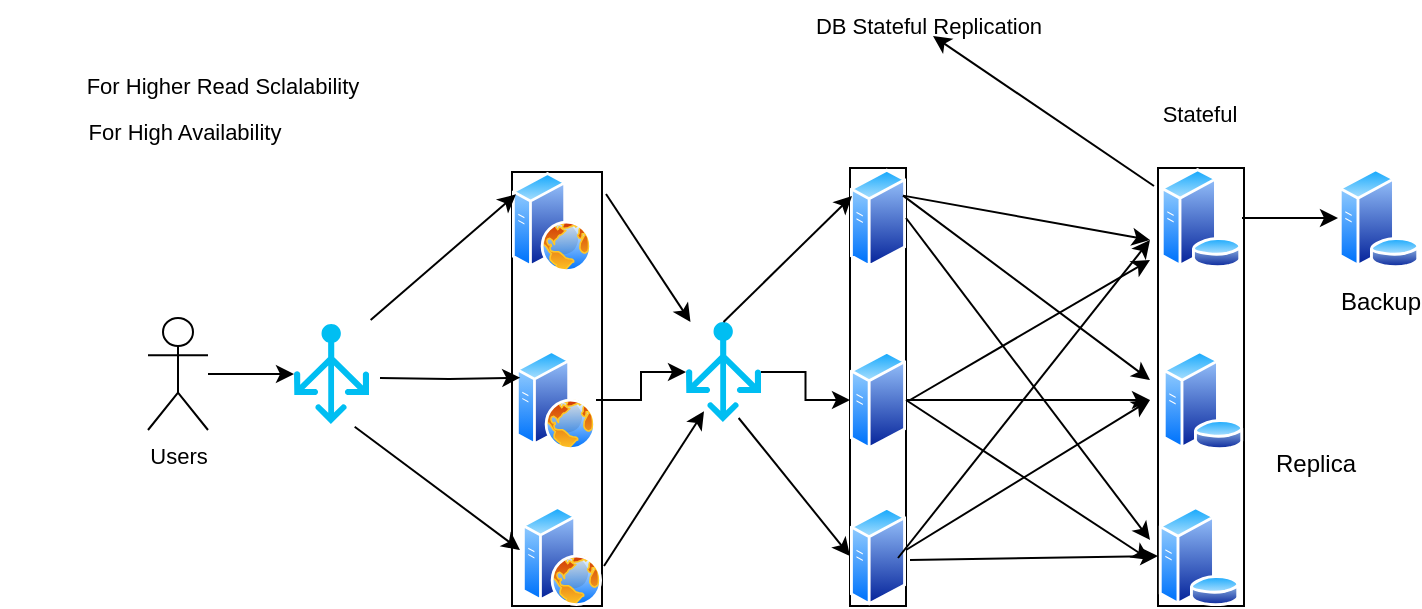 <mxfile version="22.1.7" type="github">
  <diagram name="Page-1" id="raTbgkiV0eQXkXkvPbVg">
    <mxGraphModel dx="794" dy="456" grid="1" gridSize="10" guides="1" tooltips="1" connect="1" arrows="1" fold="1" page="1" pageScale="1" pageWidth="850" pageHeight="1100" math="0" shadow="0">
      <root>
        <mxCell id="0" />
        <mxCell id="1" parent="0" />
        <mxCell id="IMtHa_fX0zPymu5l_sIF-1" value="" style="group;strokeColor=default;" vertex="1" connectable="0" parent="1">
          <mxGeometry x="311" y="246" width="45" height="217" as="geometry" />
        </mxCell>
        <mxCell id="IMtHa_fX0zPymu5l_sIF-2" value="" style="image;aspect=fixed;perimeter=ellipsePerimeter;html=1;align=center;shadow=0;dashed=0;spacingTop=3;image=img/lib/active_directory/web_server.svg;strokeColor=default;" vertex="1" parent="IMtHa_fX0zPymu5l_sIF-1">
          <mxGeometry x="2" y="89" width="40" height="50" as="geometry" />
        </mxCell>
        <mxCell id="IMtHa_fX0zPymu5l_sIF-3" value="" style="image;aspect=fixed;perimeter=ellipsePerimeter;html=1;align=center;shadow=0;dashed=0;spacingTop=3;image=img/lib/active_directory/web_server.svg;strokeColor=default;" vertex="1" parent="IMtHa_fX0zPymu5l_sIF-1">
          <mxGeometry width="40" height="50" as="geometry" />
        </mxCell>
        <mxCell id="IMtHa_fX0zPymu5l_sIF-4" value="" style="image;aspect=fixed;perimeter=ellipsePerimeter;html=1;align=center;shadow=0;dashed=0;spacingTop=3;image=img/lib/active_directory/web_server.svg;strokeColor=default;" vertex="1" parent="IMtHa_fX0zPymu5l_sIF-1">
          <mxGeometry x="5" y="167" width="40" height="50" as="geometry" />
        </mxCell>
        <mxCell id="IMtHa_fX0zPymu5l_sIF-5" value="" style="group;strokeColor=default;" vertex="1" connectable="0" parent="1">
          <mxGeometry x="480" y="244" width="28" height="219" as="geometry" />
        </mxCell>
        <mxCell id="IMtHa_fX0zPymu5l_sIF-6" value="" style="image;aspect=fixed;perimeter=ellipsePerimeter;html=1;align=center;shadow=0;dashed=0;spacingTop=3;image=img/lib/active_directory/generic_server.svg;" vertex="1" parent="IMtHa_fX0zPymu5l_sIF-5">
          <mxGeometry y="91" width="28.0" height="50" as="geometry" />
        </mxCell>
        <mxCell id="IMtHa_fX0zPymu5l_sIF-7" value="" style="image;aspect=fixed;perimeter=ellipsePerimeter;html=1;align=center;shadow=0;dashed=0;spacingTop=3;image=img/lib/active_directory/generic_server.svg;" vertex="1" parent="IMtHa_fX0zPymu5l_sIF-5">
          <mxGeometry y="169" width="28.0" height="50" as="geometry" />
        </mxCell>
        <mxCell id="IMtHa_fX0zPymu5l_sIF-8" value="" style="image;aspect=fixed;perimeter=ellipsePerimeter;html=1;align=center;shadow=0;dashed=0;spacingTop=3;image=img/lib/active_directory/generic_server.svg;" vertex="1" parent="IMtHa_fX0zPymu5l_sIF-5">
          <mxGeometry width="28.0" height="50" as="geometry" />
        </mxCell>
        <mxCell id="IMtHa_fX0zPymu5l_sIF-9" value="" style="group;strokeColor=default;" vertex="1" connectable="0" parent="1">
          <mxGeometry x="634" y="244" width="43" height="219" as="geometry" />
        </mxCell>
        <mxCell id="IMtHa_fX0zPymu5l_sIF-10" value="" style="image;aspect=fixed;perimeter=ellipsePerimeter;html=1;align=center;shadow=0;dashed=0;spacingTop=3;image=img/lib/active_directory/database_server.svg;" vertex="1" parent="IMtHa_fX0zPymu5l_sIF-9">
          <mxGeometry x="2" y="91" width="41" height="50" as="geometry" />
        </mxCell>
        <mxCell id="IMtHa_fX0zPymu5l_sIF-11" value="" style="image;aspect=fixed;perimeter=ellipsePerimeter;html=1;align=center;shadow=0;dashed=0;spacingTop=3;image=img/lib/active_directory/database_server.svg;" vertex="1" parent="IMtHa_fX0zPymu5l_sIF-9">
          <mxGeometry x="1" width="41" height="50" as="geometry" />
        </mxCell>
        <mxCell id="IMtHa_fX0zPymu5l_sIF-12" value="" style="image;aspect=fixed;perimeter=ellipsePerimeter;html=1;align=center;shadow=0;dashed=0;spacingTop=3;image=img/lib/active_directory/database_server.svg;" vertex="1" parent="IMtHa_fX0zPymu5l_sIF-9">
          <mxGeometry y="169" width="41" height="50" as="geometry" />
        </mxCell>
        <mxCell id="IMtHa_fX0zPymu5l_sIF-13" value="DB Stateful Replication" style="text;html=1;strokeColor=none;fillColor=none;align=center;verticalAlign=middle;whiteSpace=wrap;rounded=0;fontSize=11;fontFamily=Helvetica;fontColor=default;" vertex="1" parent="1">
          <mxGeometry x="429" y="160" width="181" height="25" as="geometry" />
        </mxCell>
        <mxCell id="IMtHa_fX0zPymu5l_sIF-14" value="Stateful" style="text;html=1;strokeColor=none;fillColor=none;align=center;verticalAlign=middle;whiteSpace=wrap;rounded=0;fontSize=11;fontFamily=Helvetica;fontColor=default;" vertex="1" parent="1">
          <mxGeometry x="625" y="202" width="60" height="30" as="geometry" />
        </mxCell>
        <mxCell id="IMtHa_fX0zPymu5l_sIF-15" style="edgeStyle=orthogonalEdgeStyle;shape=connector;rounded=0;orthogonalLoop=1;jettySize=auto;html=1;entryX=0;entryY=0.25;entryDx=0;entryDy=0;labelBackgroundColor=default;strokeColor=default;align=center;verticalAlign=middle;fontFamily=Helvetica;fontSize=11;fontColor=default;endArrow=classic;" edge="1" parent="1" target="IMtHa_fX0zPymu5l_sIF-2">
          <mxGeometry relative="1" as="geometry">
            <mxPoint x="245" y="349" as="sourcePoint" />
          </mxGeometry>
        </mxCell>
        <mxCell id="IMtHa_fX0zPymu5l_sIF-16" value="" style="edgeStyle=orthogonalEdgeStyle;shape=connector;rounded=0;orthogonalLoop=1;jettySize=auto;html=1;labelBackgroundColor=default;strokeColor=default;align=center;verticalAlign=middle;fontFamily=Helvetica;fontSize=11;fontColor=default;endArrow=classic;" edge="1" parent="1" source="IMtHa_fX0zPymu5l_sIF-17" target="IMtHa_fX0zPymu5l_sIF-20">
          <mxGeometry relative="1" as="geometry" />
        </mxCell>
        <mxCell id="IMtHa_fX0zPymu5l_sIF-17" value="Users" style="shape=umlActor;verticalLabelPosition=bottom;verticalAlign=top;html=1;outlineConnect=0;fontFamily=Helvetica;fontSize=11;fontColor=default;" vertex="1" parent="1">
          <mxGeometry x="129" y="319" width="30" height="56" as="geometry" />
        </mxCell>
        <mxCell id="IMtHa_fX0zPymu5l_sIF-18" value="" style="endArrow=classic;html=1;rounded=0;labelBackgroundColor=default;strokeColor=default;align=center;verticalAlign=middle;fontFamily=Helvetica;fontSize=11;fontColor=default;shape=connector;entryX=0;entryY=0.25;entryDx=0;entryDy=0;exitX=1.022;exitY=-0.04;exitDx=0;exitDy=0;exitPerimeter=0;" edge="1" parent="1" source="IMtHa_fX0zPymu5l_sIF-20">
          <mxGeometry width="50" height="50" relative="1" as="geometry">
            <mxPoint x="159" y="336.667" as="sourcePoint" />
            <mxPoint x="312.97" y="257.182" as="targetPoint" />
          </mxGeometry>
        </mxCell>
        <mxCell id="IMtHa_fX0zPymu5l_sIF-19" value="" style="endArrow=classic;html=1;rounded=0;labelBackgroundColor=default;strokeColor=default;align=center;verticalAlign=middle;fontFamily=Helvetica;fontSize=11;fontColor=default;shape=connector;exitX=0.809;exitY=1.027;exitDx=0;exitDy=0;exitPerimeter=0;" edge="1" parent="1" source="IMtHa_fX0zPymu5l_sIF-20">
          <mxGeometry width="50" height="50" relative="1" as="geometry">
            <mxPoint x="160" y="365" as="sourcePoint" />
            <mxPoint x="315" y="435" as="targetPoint" />
          </mxGeometry>
        </mxCell>
        <mxCell id="IMtHa_fX0zPymu5l_sIF-20" value="" style="verticalLabelPosition=bottom;html=1;verticalAlign=top;align=center;strokeColor=none;fillColor=#00BEF2;shape=mxgraph.azure.load_balancer_generic;pointerEvents=1;fontFamily=Helvetica;fontSize=11;fontColor=default;" vertex="1" parent="1">
          <mxGeometry x="202" y="322" width="37.5" height="50" as="geometry" />
        </mxCell>
        <mxCell id="IMtHa_fX0zPymu5l_sIF-21" value="" style="edgeStyle=orthogonalEdgeStyle;shape=connector;rounded=0;orthogonalLoop=1;jettySize=auto;html=1;labelBackgroundColor=default;strokeColor=default;align=center;verticalAlign=middle;fontFamily=Helvetica;fontSize=11;fontColor=default;endArrow=classic;" edge="1" parent="1" source="IMtHa_fX0zPymu5l_sIF-22" target="IMtHa_fX0zPymu5l_sIF-6">
          <mxGeometry relative="1" as="geometry" />
        </mxCell>
        <mxCell id="IMtHa_fX0zPymu5l_sIF-22" value="" style="verticalLabelPosition=bottom;html=1;verticalAlign=top;align=center;strokeColor=none;fillColor=#00BEF2;shape=mxgraph.azure.load_balancer_generic;pointerEvents=1;fontFamily=Helvetica;fontSize=11;fontColor=default;" vertex="1" parent="1">
          <mxGeometry x="398" y="321" width="37.5" height="50" as="geometry" />
        </mxCell>
        <mxCell id="IMtHa_fX0zPymu5l_sIF-23" value="" style="edgeStyle=orthogonalEdgeStyle;shape=connector;rounded=0;orthogonalLoop=1;jettySize=auto;html=1;labelBackgroundColor=default;strokeColor=default;align=center;verticalAlign=middle;fontFamily=Helvetica;fontSize=11;fontColor=default;endArrow=classic;" edge="1" parent="1" source="IMtHa_fX0zPymu5l_sIF-2" target="IMtHa_fX0zPymu5l_sIF-22">
          <mxGeometry relative="1" as="geometry" />
        </mxCell>
        <mxCell id="IMtHa_fX0zPymu5l_sIF-24" value="" style="endArrow=classic;html=1;rounded=0;labelBackgroundColor=default;strokeColor=default;align=center;verticalAlign=middle;fontFamily=Helvetica;fontSize=11;fontColor=default;shape=connector;" edge="1" parent="1" target="IMtHa_fX0zPymu5l_sIF-22">
          <mxGeometry width="50" height="50" relative="1" as="geometry">
            <mxPoint x="358" y="257" as="sourcePoint" />
            <mxPoint x="408" y="207" as="targetPoint" />
          </mxGeometry>
        </mxCell>
        <mxCell id="IMtHa_fX0zPymu5l_sIF-25" value="" style="endArrow=classic;html=1;rounded=0;labelBackgroundColor=default;strokeColor=default;align=center;verticalAlign=middle;fontFamily=Helvetica;fontSize=11;fontColor=default;shape=connector;entryX=0.24;entryY=0.893;entryDx=0;entryDy=0;entryPerimeter=0;" edge="1" parent="1" target="IMtHa_fX0zPymu5l_sIF-22">
          <mxGeometry width="50" height="50" relative="1" as="geometry">
            <mxPoint x="357" y="443" as="sourcePoint" />
            <mxPoint x="407" y="393" as="targetPoint" />
          </mxGeometry>
        </mxCell>
        <mxCell id="IMtHa_fX0zPymu5l_sIF-26" value="" style="endArrow=classic;html=1;rounded=0;labelBackgroundColor=default;strokeColor=default;align=center;verticalAlign=middle;fontFamily=Helvetica;fontSize=11;fontColor=default;shape=connector;exitX=0.5;exitY=0;exitDx=0;exitDy=0;exitPerimeter=0;" edge="1" parent="1" source="IMtHa_fX0zPymu5l_sIF-22">
          <mxGeometry width="50" height="50" relative="1" as="geometry">
            <mxPoint x="431" y="308" as="sourcePoint" />
            <mxPoint x="481" y="258" as="targetPoint" />
          </mxGeometry>
        </mxCell>
        <mxCell id="IMtHa_fX0zPymu5l_sIF-27" value="" style="endArrow=classic;html=1;rounded=0;labelBackgroundColor=default;strokeColor=default;align=center;verticalAlign=middle;fontFamily=Helvetica;fontSize=11;fontColor=default;shape=connector;exitX=0.702;exitY=0.96;exitDx=0;exitDy=0;exitPerimeter=0;entryX=0;entryY=0.5;entryDx=0;entryDy=0;" edge="1" parent="1" source="IMtHa_fX0zPymu5l_sIF-22" target="IMtHa_fX0zPymu5l_sIF-7">
          <mxGeometry width="50" height="50" relative="1" as="geometry">
            <mxPoint x="435" y="431" as="sourcePoint" />
            <mxPoint x="485" y="381" as="targetPoint" />
          </mxGeometry>
        </mxCell>
        <mxCell id="IMtHa_fX0zPymu5l_sIF-30" value="" style="endArrow=classic;html=1;rounded=0;labelBackgroundColor=default;strokeColor=default;align=center;verticalAlign=middle;fontFamily=Helvetica;fontSize=11;fontColor=default;shape=connector;exitX=1;exitY=0.25;exitDx=0;exitDy=0;" edge="1" parent="1" source="IMtHa_fX0zPymu5l_sIF-8">
          <mxGeometry width="50" height="50" relative="1" as="geometry">
            <mxPoint x="521" y="365" as="sourcePoint" />
            <mxPoint x="630" y="280" as="targetPoint" />
          </mxGeometry>
        </mxCell>
        <mxCell id="IMtHa_fX0zPymu5l_sIF-31" value="" style="endArrow=classic;html=1;rounded=0;labelBackgroundColor=default;strokeColor=default;align=center;verticalAlign=middle;fontFamily=Helvetica;fontSize=11;fontColor=default;shape=connector;" edge="1" parent="1">
          <mxGeometry width="50" height="50" relative="1" as="geometry">
            <mxPoint x="504" y="439" as="sourcePoint" />
            <mxPoint x="630" y="280" as="targetPoint" />
          </mxGeometry>
        </mxCell>
        <mxCell id="IMtHa_fX0zPymu5l_sIF-32" value="" style="edgeStyle=orthogonalEdgeStyle;shape=connector;rounded=0;orthogonalLoop=1;jettySize=auto;html=1;labelBackgroundColor=default;strokeColor=default;align=center;verticalAlign=middle;fontFamily=Helvetica;fontSize=11;fontColor=default;endArrow=classic;" edge="1" parent="1" source="IMtHa_fX0zPymu5l_sIF-6">
          <mxGeometry relative="1" as="geometry">
            <mxPoint x="630" y="360" as="targetPoint" />
          </mxGeometry>
        </mxCell>
        <mxCell id="IMtHa_fX0zPymu5l_sIF-36" value="For Higher Read Sclalability" style="text;html=1;strokeColor=none;fillColor=none;align=center;verticalAlign=middle;whiteSpace=wrap;rounded=0;fontSize=11;fontFamily=Helvetica;fontColor=default;" vertex="1" parent="1">
          <mxGeometry x="74" y="188" width="185" height="30" as="geometry" />
        </mxCell>
        <mxCell id="IMtHa_fX0zPymu5l_sIF-37" value="For High Availability" style="text;html=1;strokeColor=none;fillColor=none;align=center;verticalAlign=middle;whiteSpace=wrap;rounded=0;fontSize=11;fontFamily=Helvetica;fontColor=default;" vertex="1" parent="1">
          <mxGeometry x="55" y="211" width="185" height="30" as="geometry" />
        </mxCell>
        <mxCell id="IMtHa_fX0zPymu5l_sIF-40" value="" style="endArrow=classic;html=1;rounded=0;entryX=0.5;entryY=1;entryDx=0;entryDy=0;" edge="1" parent="1">
          <mxGeometry width="50" height="50" relative="1" as="geometry">
            <mxPoint x="632" y="253" as="sourcePoint" />
            <mxPoint x="521.5" y="178" as="targetPoint" />
          </mxGeometry>
        </mxCell>
        <mxCell id="IMtHa_fX0zPymu5l_sIF-41" value="" style="endArrow=classic;html=1;rounded=0;" edge="1" parent="1">
          <mxGeometry width="50" height="50" relative="1" as="geometry">
            <mxPoint x="508" y="435" as="sourcePoint" />
            <mxPoint x="630" y="360" as="targetPoint" />
          </mxGeometry>
        </mxCell>
        <mxCell id="IMtHa_fX0zPymu5l_sIF-43" value="" style="endArrow=classic;html=1;rounded=0;entryX=0;entryY=0.5;entryDx=0;entryDy=0;" edge="1" parent="1" target="IMtHa_fX0zPymu5l_sIF-12">
          <mxGeometry width="50" height="50" relative="1" as="geometry">
            <mxPoint x="510" y="440" as="sourcePoint" />
            <mxPoint x="640" y="379" as="targetPoint" />
          </mxGeometry>
        </mxCell>
        <mxCell id="IMtHa_fX0zPymu5l_sIF-44" value="" style="endArrow=classic;html=1;rounded=0;labelBackgroundColor=default;strokeColor=default;align=center;verticalAlign=middle;fontFamily=Helvetica;fontSize=11;fontColor=default;shape=connector;exitX=1;exitY=0.25;exitDx=0;exitDy=0;" edge="1" parent="1" source="IMtHa_fX0zPymu5l_sIF-8">
          <mxGeometry width="50" height="50" relative="1" as="geometry">
            <mxPoint x="517" y="268" as="sourcePoint" />
            <mxPoint x="630" y="350" as="targetPoint" />
          </mxGeometry>
        </mxCell>
        <mxCell id="IMtHa_fX0zPymu5l_sIF-45" value="" style="endArrow=classic;html=1;rounded=0;labelBackgroundColor=default;strokeColor=default;align=center;verticalAlign=middle;fontFamily=Helvetica;fontSize=11;fontColor=default;shape=connector;exitX=1;exitY=0.5;exitDx=0;exitDy=0;" edge="1" parent="1" source="IMtHa_fX0zPymu5l_sIF-8">
          <mxGeometry width="50" height="50" relative="1" as="geometry">
            <mxPoint x="517" y="272" as="sourcePoint" />
            <mxPoint x="630" y="430" as="targetPoint" />
          </mxGeometry>
        </mxCell>
        <mxCell id="IMtHa_fX0zPymu5l_sIF-46" value="" style="endArrow=classic;html=1;rounded=0;labelBackgroundColor=default;strokeColor=default;align=center;verticalAlign=middle;fontFamily=Helvetica;fontSize=11;fontColor=default;shape=connector;" edge="1" parent="1">
          <mxGeometry width="50" height="50" relative="1" as="geometry">
            <mxPoint x="510" y="360" as="sourcePoint" />
            <mxPoint x="630" y="290" as="targetPoint" />
          </mxGeometry>
        </mxCell>
        <mxCell id="IMtHa_fX0zPymu5l_sIF-47" value="" style="endArrow=classic;html=1;rounded=0;exitX=1;exitY=0.5;exitDx=0;exitDy=0;" edge="1" parent="1" source="IMtHa_fX0zPymu5l_sIF-6">
          <mxGeometry width="50" height="50" relative="1" as="geometry">
            <mxPoint x="518" y="370" as="sourcePoint" />
            <mxPoint x="630" y="440" as="targetPoint" />
          </mxGeometry>
        </mxCell>
        <mxCell id="IMtHa_fX0zPymu5l_sIF-48" value="Backup" style="image;aspect=fixed;perimeter=ellipsePerimeter;html=1;align=center;shadow=0;dashed=0;spacingTop=3;image=img/lib/active_directory/database_server.svg;" vertex="1" parent="1">
          <mxGeometry x="724" y="244" width="41" height="50" as="geometry" />
        </mxCell>
        <mxCell id="IMtHa_fX0zPymu5l_sIF-49" value="Replica" style="text;html=1;strokeColor=none;fillColor=none;align=center;verticalAlign=middle;whiteSpace=wrap;rounded=0;" vertex="1" parent="1">
          <mxGeometry x="683" y="377" width="60" height="30" as="geometry" />
        </mxCell>
        <mxCell id="IMtHa_fX0zPymu5l_sIF-50" value="" style="edgeStyle=orthogonalEdgeStyle;rounded=0;orthogonalLoop=1;jettySize=auto;html=1;" edge="1" parent="1" source="IMtHa_fX0zPymu5l_sIF-11" target="IMtHa_fX0zPymu5l_sIF-48">
          <mxGeometry relative="1" as="geometry" />
        </mxCell>
      </root>
    </mxGraphModel>
  </diagram>
</mxfile>

